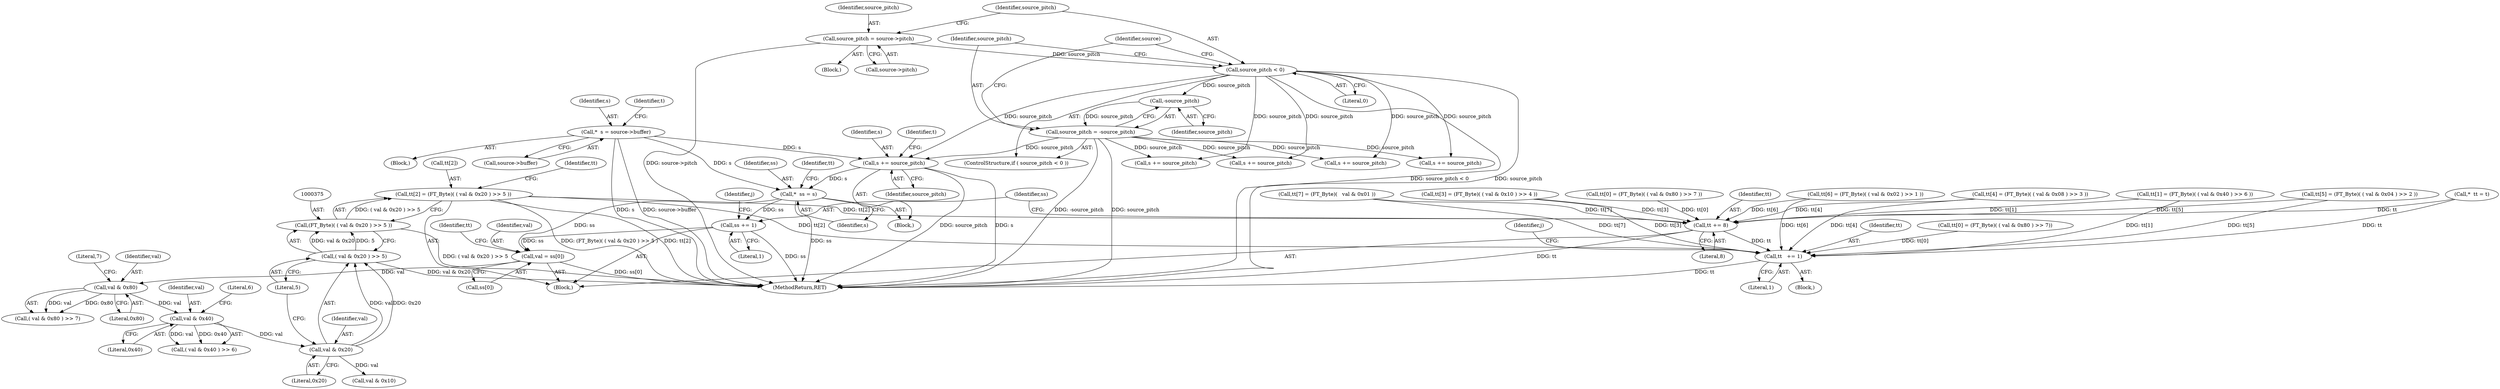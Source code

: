 digraph "0_savannah_b3500af717010137046ec4076d1e1c0641e33727@array" {
"1000370" [label="(Call,tt[2] = (FT_Byte)( ( val & 0x20 ) >> 5 ))"];
"1000374" [label="(Call,(FT_Byte)( ( val & 0x20 ) >> 5 ))"];
"1000376" [label="(Call,( val & 0x20 ) >> 5)"];
"1000377" [label="(Call,val & 0x20)"];
"1000366" [label="(Call,val & 0x40)"];
"1000355" [label="(Call,val & 0x80)"];
"1000343" [label="(Call,val = ss[0])"];
"1000437" [label="(Call,ss += 1)"];
"1000320" [label="(Call,*  ss = s)"];
"1000290" [label="(Call,*  s = source->buffer)"];
"1000481" [label="(Call,s += source_pitch)"];
"1000275" [label="(Call,source_pitch < 0)"];
"1000269" [label="(Call,source_pitch = source->pitch)"];
"1000278" [label="(Call,source_pitch = -source_pitch)"];
"1000280" [label="(Call,-source_pitch)"];
"1000434" [label="(Call,tt += 8)"];
"1000478" [label="(Call,tt   += 1)"];
"1000434" [label="(Call,tt += 8)"];
"1000379" [label="(Literal,0x20)"];
"1000479" [label="(Identifier,tt)"];
"1000371" [label="(Call,tt[2])"];
"1000368" [label="(Literal,0x40)"];
"1000269" [label="(Call,source_pitch = source->pitch)"];
"1000464" [label="(Call,tt[0] = (FT_Byte)( ( val & 0x80 ) >> 7))"];
"1000274" [label="(ControlStructure,if ( source_pitch < 0 ))"];
"1000438" [label="(Identifier,ss)"];
"1000280" [label="(Call,-source_pitch)"];
"1000414" [label="(Call,tt[6] = (FT_Byte)( ( val & 0x02 ) >> 1 ))"];
"1000403" [label="(Call,tt[5] = (FT_Byte)( ( val & 0x04 ) >> 2 ))"];
"1000369" [label="(Literal,6)"];
"1000380" [label="(Literal,5)"];
"1000340" [label="(Identifier,j)"];
"1000321" [label="(Identifier,ss)"];
"1000110" [label="(Block,)"];
"1000318" [label="(Block,)"];
"1000275" [label="(Call,source_pitch < 0)"];
"1000278" [label="(Call,source_pitch = -source_pitch)"];
"1000365" [label="(Call,( val & 0x40 ) >> 6)"];
"1000325" [label="(Identifier,tt)"];
"1000485" [label="(Identifier,t)"];
"1000345" [label="(Call,ss[0])"];
"1000320" [label="(Call,*  ss = s)"];
"1000367" [label="(Identifier,val)"];
"1000322" [label="(Identifier,s)"];
"1000271" [label="(Call,source->pitch)"];
"1000483" [label="(Identifier,source_pitch)"];
"1000270" [label="(Identifier,source_pitch)"];
"1000463" [label="(Block,)"];
"1000277" [label="(Literal,0)"];
"1000803" [label="(Call,s += source_pitch)"];
"1000366" [label="(Call,val & 0x40)"];
"1000354" [label="(Call,( val & 0x80 ) >> 7)"];
"1000357" [label="(Literal,0x80)"];
"1000355" [label="(Call,val & 0x80)"];
"1000437" [label="(Call,ss += 1)"];
"1000377" [label="(Call,val & 0x20)"];
"1000284" [label="(Identifier,source)"];
"1000378" [label="(Identifier,val)"];
"1000383" [label="(Identifier,tt)"];
"1000324" [label="(Call,*  tt = t)"];
"1000435" [label="(Identifier,tt)"];
"1000348" [label="(Call,tt[0] = (FT_Byte)( ( val & 0x80 ) >> 7 ))"];
"1000374" [label="(Call,(FT_Byte)( ( val & 0x20 ) >> 5 ))"];
"1000885" [label="(MethodReturn,RET)"];
"1000388" [label="(Call,val & 0x10)"];
"1000358" [label="(Literal,7)"];
"1000288" [label="(Block,)"];
"1000276" [label="(Identifier,source_pitch)"];
"1000281" [label="(Identifier,source_pitch)"];
"1000425" [label="(Call,tt[7] = (FT_Byte)(   val & 0x01 ))"];
"1000478" [label="(Call,tt   += 1)"];
"1000439" [label="(Literal,1)"];
"1000290" [label="(Call,*  s = source->buffer)"];
"1000875" [label="(Call,s += source_pitch)"];
"1000436" [label="(Literal,8)"];
"1000356" [label="(Identifier,val)"];
"1000462" [label="(Identifier,j)"];
"1000381" [label="(Call,tt[3] = (FT_Byte)( ( val & 0x10 ) >> 4 ))"];
"1000292" [label="(Call,source->buffer)"];
"1000392" [label="(Call,tt[4] = (FT_Byte)( ( val & 0x08 ) >> 3 ))"];
"1000341" [label="(Block,)"];
"1000291" [label="(Identifier,s)"];
"1000690" [label="(Call,s += source_pitch)"];
"1000370" [label="(Call,tt[2] = (FT_Byte)( ( val & 0x20 ) >> 5 ))"];
"1000359" [label="(Call,tt[1] = (FT_Byte)( ( val & 0x40 ) >> 6 ))"];
"1000343" [label="(Call,val = ss[0])"];
"1000350" [label="(Identifier,tt)"];
"1000482" [label="(Identifier,s)"];
"1000480" [label="(Literal,1)"];
"1000376" [label="(Call,( val & 0x20 ) >> 5)"];
"1000481" [label="(Call,s += source_pitch)"];
"1000297" [label="(Identifier,t)"];
"1000279" [label="(Identifier,source_pitch)"];
"1000532" [label="(Call,s += source_pitch)"];
"1000344" [label="(Identifier,val)"];
"1000370" -> "1000341"  [label="AST: "];
"1000370" -> "1000374"  [label="CFG: "];
"1000371" -> "1000370"  [label="AST: "];
"1000374" -> "1000370"  [label="AST: "];
"1000383" -> "1000370"  [label="CFG: "];
"1000370" -> "1000885"  [label="DDG: (FT_Byte)( ( val & 0x20 ) >> 5 )"];
"1000370" -> "1000885"  [label="DDG: tt[2]"];
"1000374" -> "1000370"  [label="DDG: ( val & 0x20 ) >> 5"];
"1000370" -> "1000434"  [label="DDG: tt[2]"];
"1000370" -> "1000478"  [label="DDG: tt[2]"];
"1000374" -> "1000376"  [label="CFG: "];
"1000375" -> "1000374"  [label="AST: "];
"1000376" -> "1000374"  [label="AST: "];
"1000374" -> "1000885"  [label="DDG: ( val & 0x20 ) >> 5"];
"1000376" -> "1000374"  [label="DDG: val & 0x20"];
"1000376" -> "1000374"  [label="DDG: 5"];
"1000376" -> "1000380"  [label="CFG: "];
"1000377" -> "1000376"  [label="AST: "];
"1000380" -> "1000376"  [label="AST: "];
"1000376" -> "1000885"  [label="DDG: val & 0x20"];
"1000377" -> "1000376"  [label="DDG: val"];
"1000377" -> "1000376"  [label="DDG: 0x20"];
"1000377" -> "1000379"  [label="CFG: "];
"1000378" -> "1000377"  [label="AST: "];
"1000379" -> "1000377"  [label="AST: "];
"1000380" -> "1000377"  [label="CFG: "];
"1000366" -> "1000377"  [label="DDG: val"];
"1000377" -> "1000388"  [label="DDG: val"];
"1000366" -> "1000365"  [label="AST: "];
"1000366" -> "1000368"  [label="CFG: "];
"1000367" -> "1000366"  [label="AST: "];
"1000368" -> "1000366"  [label="AST: "];
"1000369" -> "1000366"  [label="CFG: "];
"1000366" -> "1000365"  [label="DDG: val"];
"1000366" -> "1000365"  [label="DDG: 0x40"];
"1000355" -> "1000366"  [label="DDG: val"];
"1000355" -> "1000354"  [label="AST: "];
"1000355" -> "1000357"  [label="CFG: "];
"1000356" -> "1000355"  [label="AST: "];
"1000357" -> "1000355"  [label="AST: "];
"1000358" -> "1000355"  [label="CFG: "];
"1000355" -> "1000354"  [label="DDG: val"];
"1000355" -> "1000354"  [label="DDG: 0x80"];
"1000343" -> "1000355"  [label="DDG: val"];
"1000343" -> "1000341"  [label="AST: "];
"1000343" -> "1000345"  [label="CFG: "];
"1000344" -> "1000343"  [label="AST: "];
"1000345" -> "1000343"  [label="AST: "];
"1000350" -> "1000343"  [label="CFG: "];
"1000343" -> "1000885"  [label="DDG: ss[0]"];
"1000437" -> "1000343"  [label="DDG: ss"];
"1000320" -> "1000343"  [label="DDG: ss"];
"1000437" -> "1000341"  [label="AST: "];
"1000437" -> "1000439"  [label="CFG: "];
"1000438" -> "1000437"  [label="AST: "];
"1000439" -> "1000437"  [label="AST: "];
"1000340" -> "1000437"  [label="CFG: "];
"1000437" -> "1000885"  [label="DDG: ss"];
"1000320" -> "1000437"  [label="DDG: ss"];
"1000320" -> "1000318"  [label="AST: "];
"1000320" -> "1000322"  [label="CFG: "];
"1000321" -> "1000320"  [label="AST: "];
"1000322" -> "1000320"  [label="AST: "];
"1000325" -> "1000320"  [label="CFG: "];
"1000320" -> "1000885"  [label="DDG: ss"];
"1000290" -> "1000320"  [label="DDG: s"];
"1000481" -> "1000320"  [label="DDG: s"];
"1000290" -> "1000288"  [label="AST: "];
"1000290" -> "1000292"  [label="CFG: "];
"1000291" -> "1000290"  [label="AST: "];
"1000292" -> "1000290"  [label="AST: "];
"1000297" -> "1000290"  [label="CFG: "];
"1000290" -> "1000885"  [label="DDG: s"];
"1000290" -> "1000885"  [label="DDG: source->buffer"];
"1000290" -> "1000481"  [label="DDG: s"];
"1000481" -> "1000318"  [label="AST: "];
"1000481" -> "1000483"  [label="CFG: "];
"1000482" -> "1000481"  [label="AST: "];
"1000483" -> "1000481"  [label="AST: "];
"1000485" -> "1000481"  [label="CFG: "];
"1000481" -> "1000885"  [label="DDG: source_pitch"];
"1000481" -> "1000885"  [label="DDG: s"];
"1000275" -> "1000481"  [label="DDG: source_pitch"];
"1000278" -> "1000481"  [label="DDG: source_pitch"];
"1000275" -> "1000274"  [label="AST: "];
"1000275" -> "1000277"  [label="CFG: "];
"1000276" -> "1000275"  [label="AST: "];
"1000277" -> "1000275"  [label="AST: "];
"1000279" -> "1000275"  [label="CFG: "];
"1000284" -> "1000275"  [label="CFG: "];
"1000275" -> "1000885"  [label="DDG: source_pitch < 0"];
"1000275" -> "1000885"  [label="DDG: source_pitch"];
"1000269" -> "1000275"  [label="DDG: source_pitch"];
"1000275" -> "1000280"  [label="DDG: source_pitch"];
"1000275" -> "1000532"  [label="DDG: source_pitch"];
"1000275" -> "1000690"  [label="DDG: source_pitch"];
"1000275" -> "1000803"  [label="DDG: source_pitch"];
"1000275" -> "1000875"  [label="DDG: source_pitch"];
"1000269" -> "1000110"  [label="AST: "];
"1000269" -> "1000271"  [label="CFG: "];
"1000270" -> "1000269"  [label="AST: "];
"1000271" -> "1000269"  [label="AST: "];
"1000276" -> "1000269"  [label="CFG: "];
"1000269" -> "1000885"  [label="DDG: source->pitch"];
"1000278" -> "1000274"  [label="AST: "];
"1000278" -> "1000280"  [label="CFG: "];
"1000279" -> "1000278"  [label="AST: "];
"1000280" -> "1000278"  [label="AST: "];
"1000284" -> "1000278"  [label="CFG: "];
"1000278" -> "1000885"  [label="DDG: -source_pitch"];
"1000278" -> "1000885"  [label="DDG: source_pitch"];
"1000280" -> "1000278"  [label="DDG: source_pitch"];
"1000278" -> "1000532"  [label="DDG: source_pitch"];
"1000278" -> "1000690"  [label="DDG: source_pitch"];
"1000278" -> "1000803"  [label="DDG: source_pitch"];
"1000278" -> "1000875"  [label="DDG: source_pitch"];
"1000280" -> "1000281"  [label="CFG: "];
"1000281" -> "1000280"  [label="AST: "];
"1000434" -> "1000341"  [label="AST: "];
"1000434" -> "1000436"  [label="CFG: "];
"1000435" -> "1000434"  [label="AST: "];
"1000436" -> "1000434"  [label="AST: "];
"1000438" -> "1000434"  [label="CFG: "];
"1000434" -> "1000885"  [label="DDG: tt"];
"1000348" -> "1000434"  [label="DDG: tt[0]"];
"1000403" -> "1000434"  [label="DDG: tt[5]"];
"1000392" -> "1000434"  [label="DDG: tt[4]"];
"1000425" -> "1000434"  [label="DDG: tt[7]"];
"1000414" -> "1000434"  [label="DDG: tt[6]"];
"1000359" -> "1000434"  [label="DDG: tt[1]"];
"1000324" -> "1000434"  [label="DDG: tt"];
"1000381" -> "1000434"  [label="DDG: tt[3]"];
"1000434" -> "1000478"  [label="DDG: tt"];
"1000478" -> "1000463"  [label="AST: "];
"1000478" -> "1000480"  [label="CFG: "];
"1000479" -> "1000478"  [label="AST: "];
"1000480" -> "1000478"  [label="AST: "];
"1000462" -> "1000478"  [label="CFG: "];
"1000478" -> "1000885"  [label="DDG: tt"];
"1000464" -> "1000478"  [label="DDG: tt[0]"];
"1000403" -> "1000478"  [label="DDG: tt[5]"];
"1000392" -> "1000478"  [label="DDG: tt[4]"];
"1000425" -> "1000478"  [label="DDG: tt[7]"];
"1000414" -> "1000478"  [label="DDG: tt[6]"];
"1000359" -> "1000478"  [label="DDG: tt[1]"];
"1000324" -> "1000478"  [label="DDG: tt"];
"1000381" -> "1000478"  [label="DDG: tt[3]"];
}

